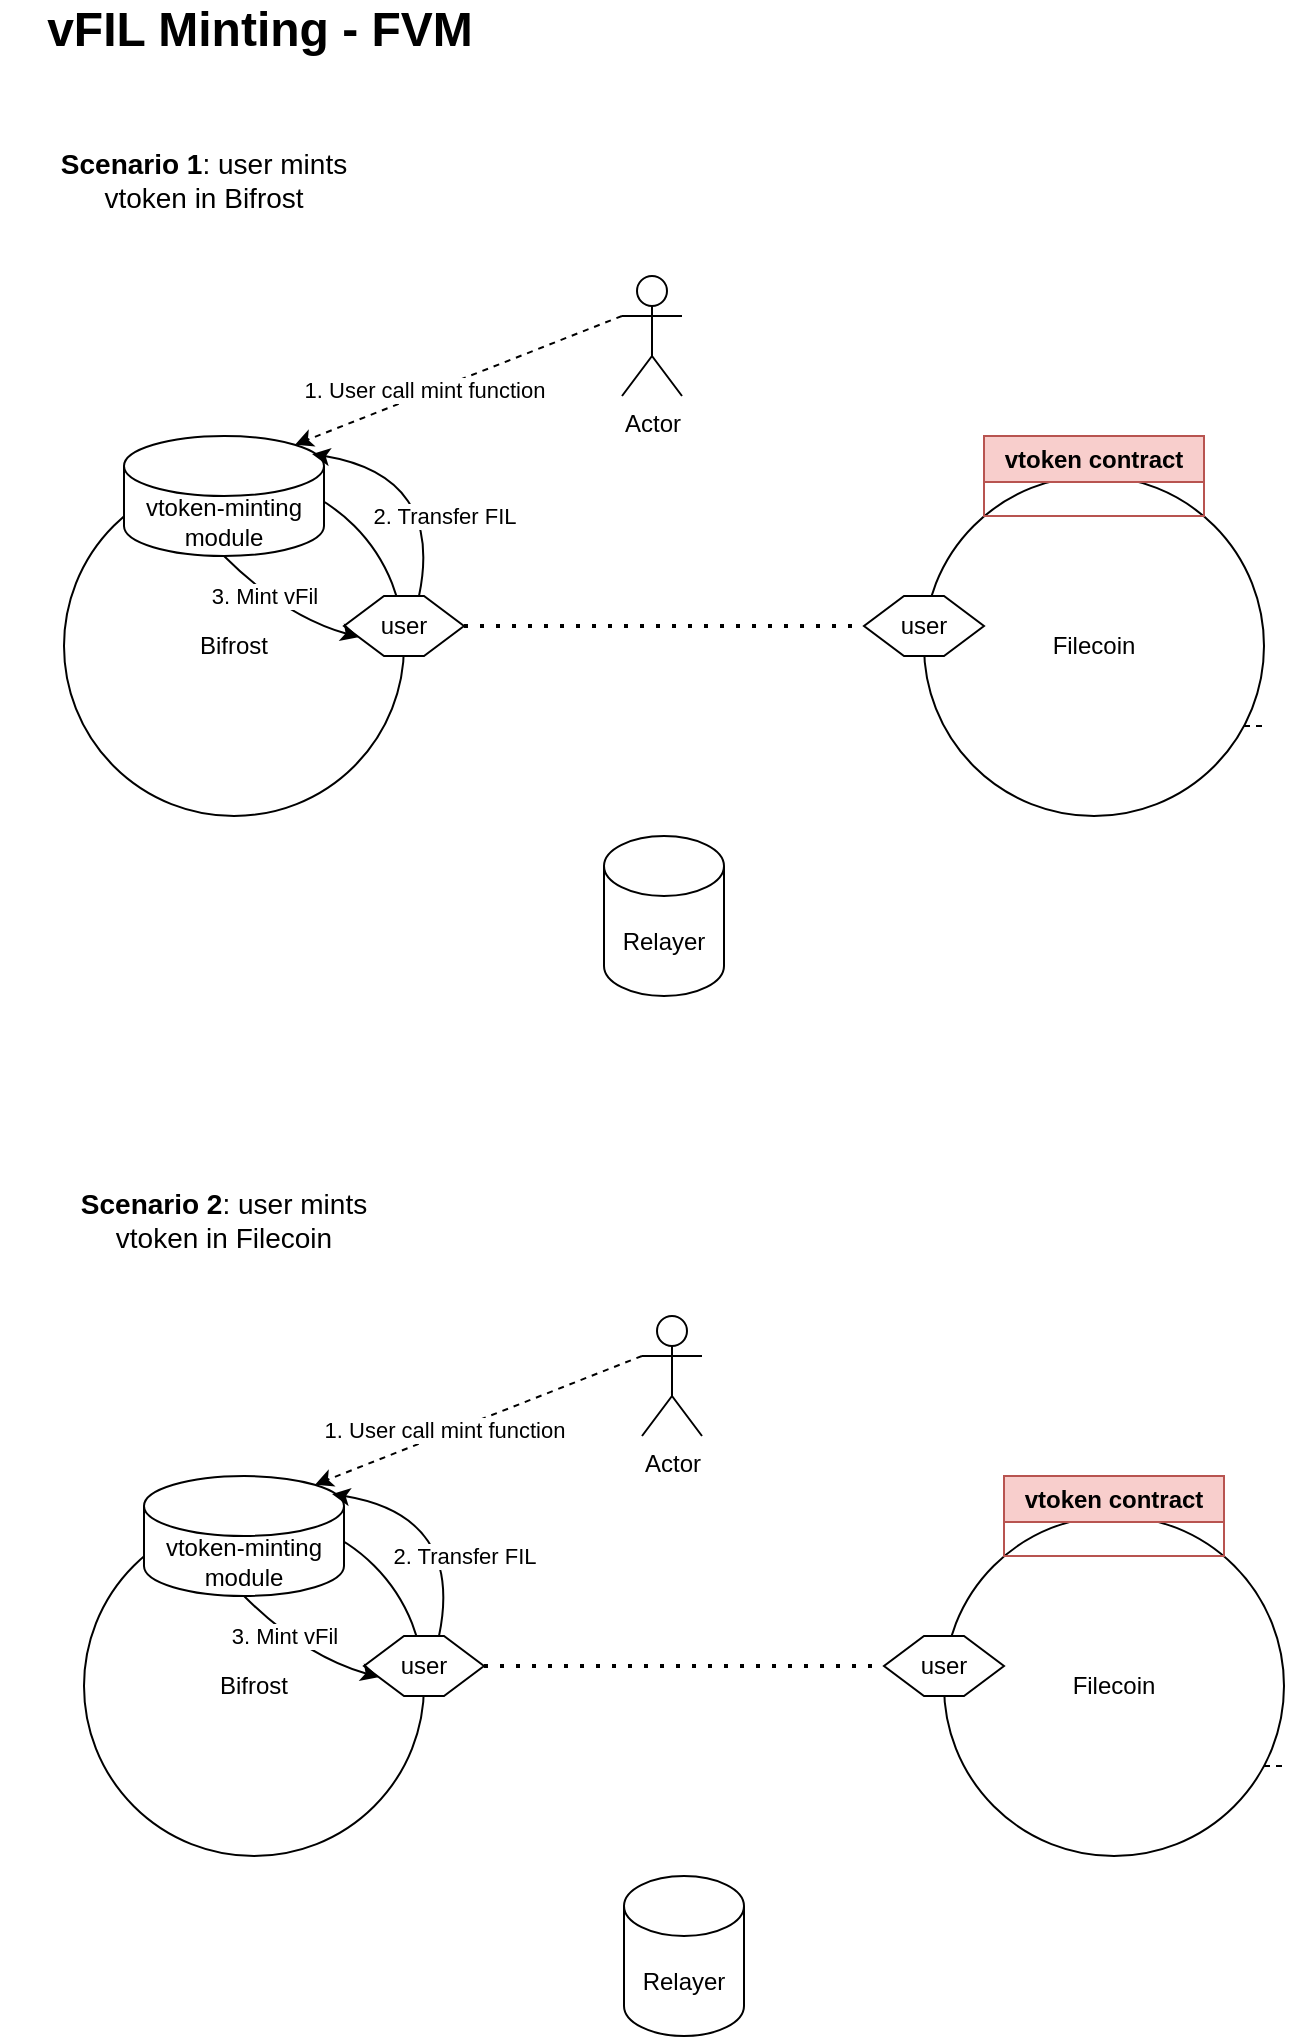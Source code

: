 <mxfile version="21.0.2" type="github">
  <diagram id="1qVJCfuYaMeoUfc-0dYW" name="Page-1">
    <mxGraphModel dx="1434" dy="828" grid="1" gridSize="10" guides="1" tooltips="1" connect="1" arrows="1" fold="1" page="1" pageScale="1" pageWidth="827" pageHeight="1169" math="0" shadow="0">
      <root>
        <mxCell id="0" />
        <mxCell id="1" parent="0" />
        <mxCell id="womPOICztjm91fhaPhi_-15" value="vFIL Minting - FVM" style="text;html=1;strokeColor=none;fillColor=none;align=center;verticalAlign=middle;whiteSpace=wrap;rounded=0;fontStyle=1;fontSize=24;" parent="1" vertex="1">
          <mxGeometry x="88" y="60" width="260" height="30" as="geometry" />
        </mxCell>
        <mxCell id="pMloL219qcgL_t570dXO-1" value="Bifrost" style="ellipse;whiteSpace=wrap;html=1;aspect=fixed;" parent="1" vertex="1">
          <mxGeometry x="120" y="298" width="170" height="170" as="geometry" />
        </mxCell>
        <mxCell id="pMloL219qcgL_t570dXO-2" value="Filecoin" style="ellipse;whiteSpace=wrap;html=1;aspect=fixed;" parent="1" vertex="1">
          <mxGeometry x="550" y="298" width="170" height="170" as="geometry" />
        </mxCell>
        <mxCell id="pMloL219qcgL_t570dXO-3" value="user" style="shape=hexagon;perimeter=hexagonPerimeter2;whiteSpace=wrap;html=1;fixedSize=1;" parent="1" vertex="1">
          <mxGeometry x="260" y="358" width="60" height="30" as="geometry" />
        </mxCell>
        <mxCell id="pMloL219qcgL_t570dXO-4" value="user" style="shape=hexagon;perimeter=hexagonPerimeter2;whiteSpace=wrap;html=1;fixedSize=1;" parent="1" vertex="1">
          <mxGeometry x="520" y="358" width="60" height="30" as="geometry" />
        </mxCell>
        <mxCell id="pMloL219qcgL_t570dXO-5" value="" style="endArrow=none;dashed=1;html=1;dashPattern=1 3;strokeWidth=2;rounded=0;exitX=1;exitY=0.5;exitDx=0;exitDy=0;entryX=0;entryY=0.5;entryDx=0;entryDy=0;" parent="1" source="pMloL219qcgL_t570dXO-3" target="pMloL219qcgL_t570dXO-4" edge="1">
          <mxGeometry width="50" height="50" relative="1" as="geometry">
            <mxPoint x="360" y="438" as="sourcePoint" />
            <mxPoint x="410" y="388" as="targetPoint" />
          </mxGeometry>
        </mxCell>
        <mxCell id="pMloL219qcgL_t570dXO-7" value="vtoken-minting module" style="shape=cylinder3;whiteSpace=wrap;html=1;boundedLbl=1;backgroundOutline=1;size=15;" parent="1" vertex="1">
          <mxGeometry x="150" y="278" width="100" height="60" as="geometry" />
        </mxCell>
        <mxCell id="pMloL219qcgL_t570dXO-10" value="2. Transfer FIL" style="curved=1;endArrow=classic;html=1;rounded=0;entryX=0.94;entryY=0.15;entryDx=0;entryDy=0;entryPerimeter=0;exitX=0.625;exitY=0;exitDx=0;exitDy=0;" parent="1" source="pMloL219qcgL_t570dXO-3" target="pMloL219qcgL_t570dXO-7" edge="1">
          <mxGeometry x="-0.345" y="-4" width="50" height="50" relative="1" as="geometry">
            <mxPoint x="400" y="298" as="sourcePoint" />
            <mxPoint x="340" y="258" as="targetPoint" />
            <Array as="points">
              <mxPoint x="310" y="298" />
            </Array>
            <mxPoint as="offset" />
          </mxGeometry>
        </mxCell>
        <mxCell id="pMloL219qcgL_t570dXO-11" value="Relayer" style="shape=cylinder3;whiteSpace=wrap;html=1;boundedLbl=1;backgroundOutline=1;size=15;" parent="1" vertex="1">
          <mxGeometry x="390" y="478" width="60" height="80" as="geometry" />
        </mxCell>
        <mxCell id="pMloL219qcgL_t570dXO-12" value="" style="endArrow=none;dashed=1;html=1;rounded=0;exitX=1;exitY=0.5;exitDx=0;exitDy=0;" parent="1" edge="1">
          <mxGeometry width="50" height="50" relative="1" as="geometry">
            <mxPoint x="710" y="423" as="sourcePoint" />
            <mxPoint x="720" y="423" as="targetPoint" />
          </mxGeometry>
        </mxCell>
        <mxCell id="pMloL219qcgL_t570dXO-17" value="Actor" style="shape=umlActor;verticalLabelPosition=bottom;verticalAlign=top;html=1;outlineConnect=0;" parent="1" vertex="1">
          <mxGeometry x="399" y="198" width="30" height="60" as="geometry" />
        </mxCell>
        <mxCell id="pMloL219qcgL_t570dXO-23" value="" style="endArrow=classic;html=1;rounded=0;exitX=0;exitY=0.333;exitDx=0;exitDy=0;exitPerimeter=0;entryX=0.855;entryY=0;entryDx=0;entryDy=4.35;entryPerimeter=0;dashed=1;" parent="1" source="pMloL219qcgL_t570dXO-17" target="pMloL219qcgL_t570dXO-7" edge="1">
          <mxGeometry width="50" height="50" relative="1" as="geometry">
            <mxPoint x="250" y="268" as="sourcePoint" />
            <mxPoint x="300" y="218" as="targetPoint" />
          </mxGeometry>
        </mxCell>
        <mxCell id="pMloL219qcgL_t570dXO-24" value="1. User call mint function" style="edgeLabel;html=1;align=center;verticalAlign=middle;resizable=0;points=[];" parent="pMloL219qcgL_t570dXO-23" vertex="1" connectable="0">
          <mxGeometry x="0.204" y="-2" relative="1" as="geometry">
            <mxPoint as="offset" />
          </mxGeometry>
        </mxCell>
        <mxCell id="pMloL219qcgL_t570dXO-25" value="3. Mint vFil" style="curved=1;endArrow=classic;html=1;rounded=0;exitX=0.5;exitY=1;exitDx=0;exitDy=0;exitPerimeter=0;entryX=0;entryY=0.75;entryDx=0;entryDy=0;" parent="1" source="pMloL219qcgL_t570dXO-7" target="pMloL219qcgL_t570dXO-3" edge="1">
          <mxGeometry x="-0.305" width="50" height="50" relative="1" as="geometry">
            <mxPoint x="193" y="428" as="sourcePoint" />
            <mxPoint x="243" y="378" as="targetPoint" />
            <Array as="points">
              <mxPoint x="230" y="368" />
            </Array>
            <mxPoint as="offset" />
          </mxGeometry>
        </mxCell>
        <mxCell id="H3R4gEy1adn16-IlFVim-1" value="&lt;font style=&quot;font-size: 14px;&quot;&gt;&lt;b&gt;Scenario 1&lt;/b&gt;: user mints vtoken in Bifrost&lt;/font&gt;" style="text;html=1;strokeColor=none;fillColor=none;align=center;verticalAlign=middle;whiteSpace=wrap;rounded=0;strokeWidth=5;" vertex="1" parent="1">
          <mxGeometry x="110" y="120" width="160" height="60" as="geometry" />
        </mxCell>
        <mxCell id="H3R4gEy1adn16-IlFVim-2" value="vtoken contract" style="swimlane;whiteSpace=wrap;html=1;fillColor=#f8cecc;strokeColor=#b85450;" vertex="1" parent="1">
          <mxGeometry x="580" y="278" width="110" height="40" as="geometry" />
        </mxCell>
        <mxCell id="H3R4gEy1adn16-IlFVim-18" value="Bifrost" style="ellipse;whiteSpace=wrap;html=1;aspect=fixed;" vertex="1" parent="1">
          <mxGeometry x="130" y="818" width="170" height="170" as="geometry" />
        </mxCell>
        <mxCell id="H3R4gEy1adn16-IlFVim-19" value="Filecoin" style="ellipse;whiteSpace=wrap;html=1;aspect=fixed;" vertex="1" parent="1">
          <mxGeometry x="560" y="818" width="170" height="170" as="geometry" />
        </mxCell>
        <mxCell id="H3R4gEy1adn16-IlFVim-20" value="user" style="shape=hexagon;perimeter=hexagonPerimeter2;whiteSpace=wrap;html=1;fixedSize=1;" vertex="1" parent="1">
          <mxGeometry x="270" y="878" width="60" height="30" as="geometry" />
        </mxCell>
        <mxCell id="H3R4gEy1adn16-IlFVim-21" value="user" style="shape=hexagon;perimeter=hexagonPerimeter2;whiteSpace=wrap;html=1;fixedSize=1;" vertex="1" parent="1">
          <mxGeometry x="530" y="878" width="60" height="30" as="geometry" />
        </mxCell>
        <mxCell id="H3R4gEy1adn16-IlFVim-22" value="" style="endArrow=none;dashed=1;html=1;dashPattern=1 3;strokeWidth=2;rounded=0;exitX=1;exitY=0.5;exitDx=0;exitDy=0;entryX=0;entryY=0.5;entryDx=0;entryDy=0;" edge="1" parent="1" source="H3R4gEy1adn16-IlFVim-20" target="H3R4gEy1adn16-IlFVim-21">
          <mxGeometry width="50" height="50" relative="1" as="geometry">
            <mxPoint x="370" y="958" as="sourcePoint" />
            <mxPoint x="420" y="908" as="targetPoint" />
          </mxGeometry>
        </mxCell>
        <mxCell id="H3R4gEy1adn16-IlFVim-23" value="vtoken-minting module" style="shape=cylinder3;whiteSpace=wrap;html=1;boundedLbl=1;backgroundOutline=1;size=15;" vertex="1" parent="1">
          <mxGeometry x="160" y="798" width="100" height="60" as="geometry" />
        </mxCell>
        <mxCell id="H3R4gEy1adn16-IlFVim-24" value="2. Transfer FIL" style="curved=1;endArrow=classic;html=1;rounded=0;entryX=0.94;entryY=0.15;entryDx=0;entryDy=0;entryPerimeter=0;exitX=0.625;exitY=0;exitDx=0;exitDy=0;" edge="1" parent="1" source="H3R4gEy1adn16-IlFVim-20" target="H3R4gEy1adn16-IlFVim-23">
          <mxGeometry x="-0.345" y="-4" width="50" height="50" relative="1" as="geometry">
            <mxPoint x="410" y="818" as="sourcePoint" />
            <mxPoint x="350" y="778" as="targetPoint" />
            <Array as="points">
              <mxPoint x="320" y="818" />
            </Array>
            <mxPoint as="offset" />
          </mxGeometry>
        </mxCell>
        <mxCell id="H3R4gEy1adn16-IlFVim-25" value="Relayer" style="shape=cylinder3;whiteSpace=wrap;html=1;boundedLbl=1;backgroundOutline=1;size=15;" vertex="1" parent="1">
          <mxGeometry x="400" y="998" width="60" height="80" as="geometry" />
        </mxCell>
        <mxCell id="H3R4gEy1adn16-IlFVim-26" value="" style="endArrow=none;dashed=1;html=1;rounded=0;exitX=1;exitY=0.5;exitDx=0;exitDy=0;" edge="1" parent="1">
          <mxGeometry width="50" height="50" relative="1" as="geometry">
            <mxPoint x="720" y="943" as="sourcePoint" />
            <mxPoint x="730" y="943" as="targetPoint" />
          </mxGeometry>
        </mxCell>
        <mxCell id="H3R4gEy1adn16-IlFVim-27" value="Actor" style="shape=umlActor;verticalLabelPosition=bottom;verticalAlign=top;html=1;outlineConnect=0;" vertex="1" parent="1">
          <mxGeometry x="409" y="718" width="30" height="60" as="geometry" />
        </mxCell>
        <mxCell id="H3R4gEy1adn16-IlFVim-28" value="" style="endArrow=classic;html=1;rounded=0;exitX=0;exitY=0.333;exitDx=0;exitDy=0;exitPerimeter=0;entryX=0.855;entryY=0;entryDx=0;entryDy=4.35;entryPerimeter=0;dashed=1;" edge="1" parent="1" source="H3R4gEy1adn16-IlFVim-27" target="H3R4gEy1adn16-IlFVim-23">
          <mxGeometry width="50" height="50" relative="1" as="geometry">
            <mxPoint x="260" y="788" as="sourcePoint" />
            <mxPoint x="310" y="738" as="targetPoint" />
          </mxGeometry>
        </mxCell>
        <mxCell id="H3R4gEy1adn16-IlFVim-29" value="1. User call mint function" style="edgeLabel;html=1;align=center;verticalAlign=middle;resizable=0;points=[];" vertex="1" connectable="0" parent="H3R4gEy1adn16-IlFVim-28">
          <mxGeometry x="0.204" y="-2" relative="1" as="geometry">
            <mxPoint as="offset" />
          </mxGeometry>
        </mxCell>
        <mxCell id="H3R4gEy1adn16-IlFVim-30" value="3. Mint vFil" style="curved=1;endArrow=classic;html=1;rounded=0;exitX=0.5;exitY=1;exitDx=0;exitDy=0;exitPerimeter=0;entryX=0;entryY=0.75;entryDx=0;entryDy=0;" edge="1" parent="1" source="H3R4gEy1adn16-IlFVim-23" target="H3R4gEy1adn16-IlFVim-20">
          <mxGeometry x="-0.305" width="50" height="50" relative="1" as="geometry">
            <mxPoint x="203" y="948" as="sourcePoint" />
            <mxPoint x="253" y="898" as="targetPoint" />
            <Array as="points">
              <mxPoint x="240" y="888" />
            </Array>
            <mxPoint as="offset" />
          </mxGeometry>
        </mxCell>
        <mxCell id="H3R4gEy1adn16-IlFVim-31" value="&lt;font style=&quot;font-size: 14px;&quot;&gt;&lt;b&gt;Scenario 2&lt;/b&gt;: user mints vtoken in Filecoin&lt;/font&gt;" style="text;html=1;strokeColor=none;fillColor=none;align=center;verticalAlign=middle;whiteSpace=wrap;rounded=0;strokeWidth=5;" vertex="1" parent="1">
          <mxGeometry x="120" y="640" width="160" height="60" as="geometry" />
        </mxCell>
        <mxCell id="H3R4gEy1adn16-IlFVim-32" value="vtoken contract" style="swimlane;whiteSpace=wrap;html=1;fillColor=#f8cecc;strokeColor=#b85450;" vertex="1" parent="1">
          <mxGeometry x="590" y="798" width="110" height="40" as="geometry" />
        </mxCell>
      </root>
    </mxGraphModel>
  </diagram>
</mxfile>
